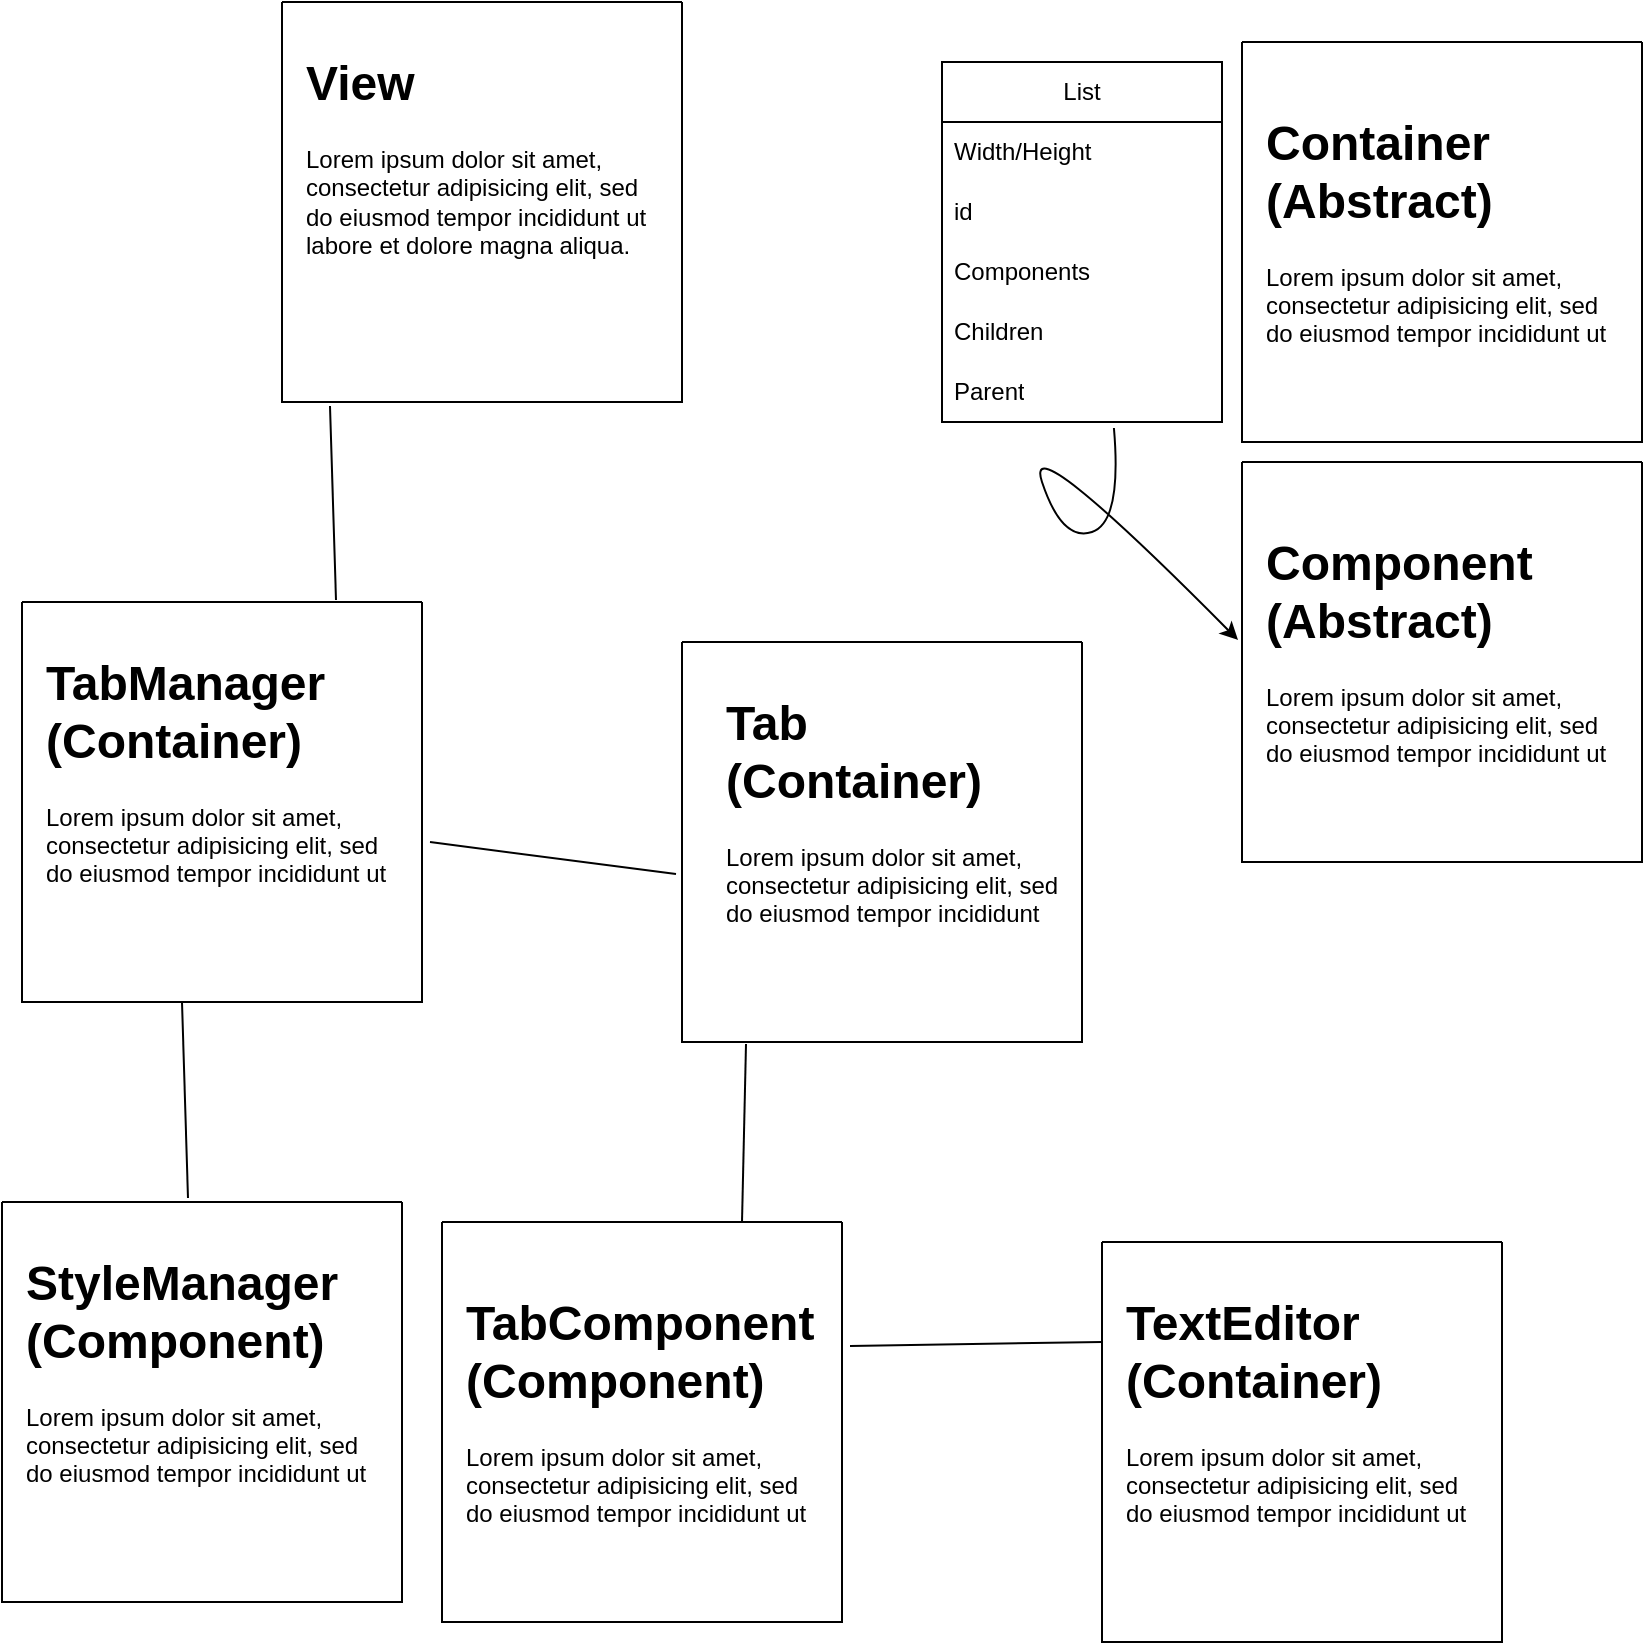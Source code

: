 <mxfile version="24.7.1" type="github">
  <diagram name="Page-1" id="9VVs0U3Os1gA6rcq2a_g">
    <mxGraphModel dx="4710" dy="2120" grid="1" gridSize="10" guides="1" tooltips="1" connect="1" arrows="1" fold="1" page="1" pageScale="1" pageWidth="850" pageHeight="1100" math="0" shadow="0">
      <root>
        <mxCell id="0" />
        <mxCell id="1" parent="0" />
        <mxCell id="PMbEa0fAoFkvhzI8UZd_-1" value="" style="swimlane;startSize=0;" parent="1" vertex="1">
          <mxGeometry x="160" y="10" width="200" height="200" as="geometry" />
        </mxCell>
        <mxCell id="PMbEa0fAoFkvhzI8UZd_-6" value="&lt;h1 style=&quot;margin-top: 0px;&quot;&gt;View&lt;br&gt;&lt;/h1&gt;&lt;p&gt;Lorem ipsum dolor sit amet, consectetur adipisicing elit, sed do eiusmod tempor incididunt ut labore et dolore magna aliqua.&lt;/p&gt;" style="text;html=1;whiteSpace=wrap;overflow=hidden;rounded=0;" parent="PMbEa0fAoFkvhzI8UZd_-1" vertex="1">
          <mxGeometry x="10" y="20" width="180" height="120" as="geometry" />
        </mxCell>
        <mxCell id="PMbEa0fAoFkvhzI8UZd_-2" value="" style="swimlane;startSize=0;" parent="1" vertex="1">
          <mxGeometry x="640" y="30" width="200" height="200" as="geometry" />
        </mxCell>
        <mxCell id="PMbEa0fAoFkvhzI8UZd_-5" value="&lt;h1 style=&quot;margin-top: 0px;&quot;&gt;Container (Abstract)&lt;br&gt;&lt;/h1&gt;&lt;p&gt;Lorem ipsum dolor sit amet, consectetur adipisicing elit, sed do eiusmod tempor incididunt ut labore et dolore magna aliqua.&lt;/p&gt;" style="text;html=1;whiteSpace=wrap;overflow=hidden;rounded=0;" parent="PMbEa0fAoFkvhzI8UZd_-2" vertex="1">
          <mxGeometry x="10" y="30" width="180" height="120" as="geometry" />
        </mxCell>
        <mxCell id="PMbEa0fAoFkvhzI8UZd_-3" value="" style="swimlane;startSize=0;" parent="1" vertex="1">
          <mxGeometry x="360" y="330" width="200" height="200" as="geometry" />
        </mxCell>
        <mxCell id="PMbEa0fAoFkvhzI8UZd_-4" value="&lt;h1 style=&quot;margin-top: 0px;&quot;&gt;Tab (Container)&lt;br&gt;&lt;/h1&gt;&lt;p&gt;Lorem ipsum dolor sit amet, consectetur adipisicing elit, sed do eiusmod tempor incididunt ut labore et dolore magna aliqua.&lt;/p&gt;" style="text;html=1;whiteSpace=wrap;overflow=hidden;rounded=0;" parent="PMbEa0fAoFkvhzI8UZd_-3" vertex="1">
          <mxGeometry x="20" y="20" width="170" height="120" as="geometry" />
        </mxCell>
        <mxCell id="PMbEa0fAoFkvhzI8UZd_-9" value="" style="endArrow=none;html=1;rounded=0;entryX=0.16;entryY=1.005;entryDx=0;entryDy=0;entryPerimeter=0;exitX=0.75;exitY=0;exitDx=0;exitDy=0;" parent="1" source="PMbEa0fAoFkvhzI8UZd_-10" target="PMbEa0fAoFkvhzI8UZd_-3" edge="1">
          <mxGeometry width="50" height="50" relative="1" as="geometry">
            <mxPoint x="410" y="600" as="sourcePoint" />
            <mxPoint x="460" y="550" as="targetPoint" />
          </mxGeometry>
        </mxCell>
        <mxCell id="PMbEa0fAoFkvhzI8UZd_-10" value="" style="swimlane;startSize=0;" parent="1" vertex="1">
          <mxGeometry x="240" y="620" width="200" height="200" as="geometry" />
        </mxCell>
        <mxCell id="PMbEa0fAoFkvhzI8UZd_-11" value="&lt;h1 style=&quot;margin-top: 0px;&quot;&gt;TabComponent (Component)&lt;br&gt;&lt;/h1&gt;&lt;p&gt;Lorem ipsum dolor sit amet, consectetur adipisicing elit, sed do eiusmod tempor incididunt ut labore et dolore magna aliqua.&lt;/p&gt;" style="text;html=1;whiteSpace=wrap;overflow=hidden;rounded=0;" parent="PMbEa0fAoFkvhzI8UZd_-10" vertex="1">
          <mxGeometry x="10" y="30" width="180" height="120" as="geometry" />
        </mxCell>
        <mxCell id="PMbEa0fAoFkvhzI8UZd_-19" value="" style="endArrow=none;html=1;rounded=0;exitX=1.02;exitY=0.31;exitDx=0;exitDy=0;exitPerimeter=0;entryX=0;entryY=0.25;entryDx=0;entryDy=0;" parent="1" source="PMbEa0fAoFkvhzI8UZd_-10" target="PMbEa0fAoFkvhzI8UZd_-20" edge="1">
          <mxGeometry width="50" height="50" relative="1" as="geometry">
            <mxPoint x="490" y="690" as="sourcePoint" />
            <mxPoint x="560" y="680" as="targetPoint" />
          </mxGeometry>
        </mxCell>
        <mxCell id="PMbEa0fAoFkvhzI8UZd_-20" value="" style="swimlane;startSize=0;" parent="1" vertex="1">
          <mxGeometry x="570" y="630" width="200" height="200" as="geometry" />
        </mxCell>
        <mxCell id="PMbEa0fAoFkvhzI8UZd_-21" value="&lt;h1 style=&quot;margin-top: 0px;&quot;&gt;TextEditor (Container)&lt;br&gt;&lt;/h1&gt;&lt;p&gt;Lorem ipsum dolor sit amet, consectetur adipisicing elit, sed do eiusmod tempor incididunt ut labore et dolore magna aliqua.&lt;/p&gt;" style="text;html=1;whiteSpace=wrap;overflow=hidden;rounded=0;" parent="PMbEa0fAoFkvhzI8UZd_-20" vertex="1">
          <mxGeometry x="10" y="20" width="180" height="120" as="geometry" />
        </mxCell>
        <mxCell id="PMbEa0fAoFkvhzI8UZd_-22" value="" style="endArrow=none;html=1;rounded=0;entryX=0.12;entryY=1.01;entryDx=0;entryDy=0;entryPerimeter=0;exitX=0.785;exitY=-0.005;exitDx=0;exitDy=0;exitPerimeter=0;" parent="1" source="PMbEa0fAoFkvhzI8UZd_-23" target="PMbEa0fAoFkvhzI8UZd_-1" edge="1">
          <mxGeometry width="50" height="50" relative="1" as="geometry">
            <mxPoint x="93" y="300" as="sourcePoint" />
            <mxPoint x="140" y="250" as="targetPoint" />
          </mxGeometry>
        </mxCell>
        <mxCell id="PMbEa0fAoFkvhzI8UZd_-23" value="" style="swimlane;startSize=0;" parent="1" vertex="1">
          <mxGeometry x="30" y="310" width="200" height="200" as="geometry" />
        </mxCell>
        <mxCell id="PMbEa0fAoFkvhzI8UZd_-24" value="&lt;h1 style=&quot;margin-top: 0px;&quot;&gt;TabManager (Container)&lt;br&gt;&lt;/h1&gt;&lt;p&gt;Lorem ipsum dolor sit amet, consectetur adipisicing elit, sed do eiusmod tempor incididunt ut labore et dolore magna aliqua.&lt;/p&gt;" style="text;html=1;whiteSpace=wrap;overflow=hidden;rounded=0;" parent="PMbEa0fAoFkvhzI8UZd_-23" vertex="1">
          <mxGeometry x="10" y="20" width="180" height="120" as="geometry" />
        </mxCell>
        <mxCell id="PMbEa0fAoFkvhzI8UZd_-25" value="List" style="swimlane;fontStyle=0;childLayout=stackLayout;horizontal=1;startSize=30;horizontalStack=0;resizeParent=1;resizeParentMax=0;resizeLast=0;collapsible=1;marginBottom=0;whiteSpace=wrap;html=1;" parent="1" vertex="1">
          <mxGeometry x="490" y="40" width="140" height="180" as="geometry" />
        </mxCell>
        <mxCell id="PMbEa0fAoFkvhzI8UZd_-26" value="Width/Height" style="text;strokeColor=none;fillColor=none;align=left;verticalAlign=middle;spacingLeft=4;spacingRight=4;overflow=hidden;points=[[0,0.5],[1,0.5]];portConstraint=eastwest;rotatable=0;whiteSpace=wrap;html=1;" parent="PMbEa0fAoFkvhzI8UZd_-25" vertex="1">
          <mxGeometry y="30" width="140" height="30" as="geometry" />
        </mxCell>
        <mxCell id="PMbEa0fAoFkvhzI8UZd_-27" value="id" style="text;strokeColor=none;fillColor=none;align=left;verticalAlign=middle;spacingLeft=4;spacingRight=4;overflow=hidden;points=[[0,0.5],[1,0.5]];portConstraint=eastwest;rotatable=0;whiteSpace=wrap;html=1;" parent="PMbEa0fAoFkvhzI8UZd_-25" vertex="1">
          <mxGeometry y="60" width="140" height="30" as="geometry" />
        </mxCell>
        <mxCell id="PMbEa0fAoFkvhzI8UZd_-28" value="Components" style="text;strokeColor=none;fillColor=none;align=left;verticalAlign=middle;spacingLeft=4;spacingRight=4;overflow=hidden;points=[[0,0.5],[1,0.5]];portConstraint=eastwest;rotatable=0;whiteSpace=wrap;html=1;" parent="PMbEa0fAoFkvhzI8UZd_-25" vertex="1">
          <mxGeometry y="90" width="140" height="30" as="geometry" />
        </mxCell>
        <mxCell id="PMbEa0fAoFkvhzI8UZd_-52" value="Children" style="text;strokeColor=none;fillColor=none;align=left;verticalAlign=middle;spacingLeft=4;spacingRight=4;overflow=hidden;points=[[0,0.5],[1,0.5]];portConstraint=eastwest;rotatable=0;whiteSpace=wrap;html=1;" parent="PMbEa0fAoFkvhzI8UZd_-25" vertex="1">
          <mxGeometry y="120" width="140" height="30" as="geometry" />
        </mxCell>
        <mxCell id="PMbEa0fAoFkvhzI8UZd_-53" value="Parent" style="text;strokeColor=none;fillColor=none;align=left;verticalAlign=middle;spacingLeft=4;spacingRight=4;overflow=hidden;points=[[0,0.5],[1,0.5]];portConstraint=eastwest;rotatable=0;whiteSpace=wrap;html=1;" parent="PMbEa0fAoFkvhzI8UZd_-25" vertex="1">
          <mxGeometry y="150" width="140" height="30" as="geometry" />
        </mxCell>
        <mxCell id="PMbEa0fAoFkvhzI8UZd_-33" value="" style="swimlane;startSize=0;" parent="1" vertex="1">
          <mxGeometry x="640" y="240" width="200" height="200" as="geometry" />
        </mxCell>
        <mxCell id="PMbEa0fAoFkvhzI8UZd_-34" value="&lt;h1 style=&quot;margin-top: 0px;&quot;&gt;Component (Abstract)&lt;br&gt;&lt;/h1&gt;&lt;p&gt;Lorem ipsum dolor sit amet, consectetur adipisicing elit, sed do eiusmod tempor incididunt ut labore et dolore magna aliqua.&lt;/p&gt;" style="text;html=1;whiteSpace=wrap;overflow=hidden;rounded=0;" parent="PMbEa0fAoFkvhzI8UZd_-33" vertex="1">
          <mxGeometry x="10" y="30" width="180" height="120" as="geometry" />
        </mxCell>
        <mxCell id="PMbEa0fAoFkvhzI8UZd_-35" value="" style="curved=1;endArrow=classic;html=1;rounded=0;entryX=-0.01;entryY=0.445;entryDx=0;entryDy=0;exitX=0.614;exitY=1.1;exitDx=0;exitDy=0;exitPerimeter=0;entryPerimeter=0;" parent="1" source="PMbEa0fAoFkvhzI8UZd_-53" target="PMbEa0fAoFkvhzI8UZd_-33" edge="1">
          <mxGeometry width="50" height="50" relative="1" as="geometry">
            <mxPoint x="530" y="270" as="sourcePoint" />
            <mxPoint x="580" y="220" as="targetPoint" />
            <Array as="points">
              <mxPoint x="580" y="270" />
              <mxPoint x="550" y="280" />
              <mxPoint x="530" y="220" />
            </Array>
          </mxGeometry>
        </mxCell>
        <mxCell id="PMbEa0fAoFkvhzI8UZd_-71" value="" style="endArrow=none;html=1;rounded=0;entryX=0.4;entryY=1;entryDx=0;entryDy=0;entryPerimeter=0;exitX=0.465;exitY=-0.01;exitDx=0;exitDy=0;exitPerimeter=0;" parent="1" source="PMbEa0fAoFkvhzI8UZd_-72" target="PMbEa0fAoFkvhzI8UZd_-23" edge="1">
          <mxGeometry width="50" height="50" relative="1" as="geometry">
            <mxPoint x="14" y="650" as="sourcePoint" />
            <mxPoint x="14.02" y="559.01" as="targetPoint" />
          </mxGeometry>
        </mxCell>
        <mxCell id="PMbEa0fAoFkvhzI8UZd_-72" value="" style="swimlane;startSize=0;" parent="1" vertex="1">
          <mxGeometry x="20" y="610" width="200" height="200" as="geometry" />
        </mxCell>
        <mxCell id="PMbEa0fAoFkvhzI8UZd_-73" value="&lt;h1 style=&quot;margin-top: 0px;&quot;&gt;StyleManager (Component)&lt;br&gt;&lt;/h1&gt;&lt;p&gt;Lorem ipsum dolor sit amet, consectetur adipisicing elit, sed do eiusmod tempor incididunt ut labore et dolore magna aliqua.&lt;/p&gt;" style="text;html=1;whiteSpace=wrap;overflow=hidden;rounded=0;" parent="PMbEa0fAoFkvhzI8UZd_-72" vertex="1">
          <mxGeometry x="10" y="20" width="180" height="120" as="geometry" />
        </mxCell>
        <mxCell id="PMbEa0fAoFkvhzI8UZd_-74" value="" style="endArrow=none;html=1;rounded=0;entryX=-0.015;entryY=0.58;entryDx=0;entryDy=0;entryPerimeter=0;exitX=1.02;exitY=0.6;exitDx=0;exitDy=0;exitPerimeter=0;" parent="1" source="PMbEa0fAoFkvhzI8UZd_-23" target="PMbEa0fAoFkvhzI8UZd_-3" edge="1">
          <mxGeometry width="50" height="50" relative="1" as="geometry">
            <mxPoint x="160" y="450" as="sourcePoint" />
            <mxPoint x="210" y="400" as="targetPoint" />
          </mxGeometry>
        </mxCell>
      </root>
    </mxGraphModel>
  </diagram>
</mxfile>
